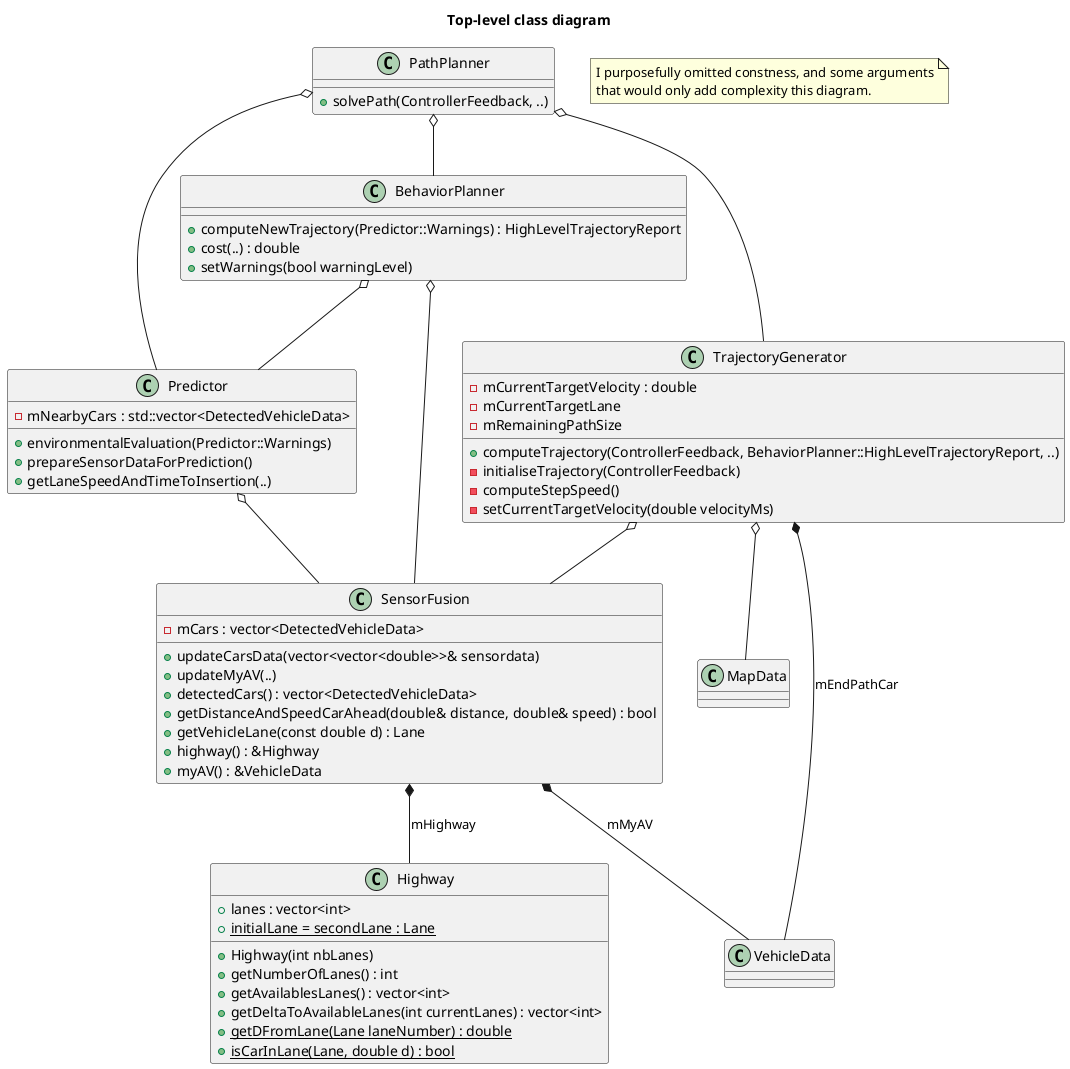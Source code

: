 @startuml
title Top-level class diagram

class PathPlanner {
    + solvePath(ControllerFeedback, ..)
}

class Predictor {
    + environmentalEvaluation(Predictor::Warnings)
    + prepareSensorDataForPrediction()
    + getLaneSpeedAndTimeToInsertion(..)
    - mNearbyCars : std::vector<DetectedVehicleData>
}

class BehaviorPlanner {
    + computeNewTrajectory(Predictor::Warnings) : HighLevelTrajectoryReport
    + cost(..) : double
    + setWarnings(bool warningLevel)
}

class TrajectoryGenerator {
    + computeTrajectory(ControllerFeedback, BehaviorPlanner::HighLevelTrajectoryReport, ..)
    - initialiseTrajectory(ControllerFeedback)
    - computeStepSpeed()
    - setCurrentTargetVelocity(double velocityMs)
    - mCurrentTargetVelocity : double
    - mCurrentTargetLane
    - mRemainingPathSize
}

class SensorFusion {
    + updateCarsData(vector<vector<double>>& sensordata)
    + updateMyAV(..)
    + detectedCars() : vector<DetectedVehicleData>
    + getDistanceAndSpeedCarAhead(double& distance, double& speed) : bool
    + getVehicleLane(const double d) : Lane
    + highway() : &Highway
    + myAV() : &VehicleData
    - mCars : vector<DetectedVehicleData>
}

class VehicleData {

}

class Highway {
    + Highway(int nbLanes)
    + getNumberOfLanes() : int
    + getAvailablesLanes() : vector<int>
    + getDeltaToAvailableLanes(int currentLanes) : vector<int>
    + {static} getDFromLane(Lane laneNumber) : double
    + {static} isCarInLane(Lane, double d) : bool
    + lanes : vector<int>
    + {static} initialLane = secondLane : Lane
}

Predictor o-- SensorFusion

PathPlanner o-- BehaviorPlanner
PathPlanner o-- Predictor
PathPlanner o-- TrajectoryGenerator

BehaviorPlanner o-- Predictor
BehaviorPlanner o-- SensorFusion

TrajectoryGenerator o-- SensorFusion
TrajectoryGenerator o-- MapData
TrajectoryGenerator *-- VehicleData : mEndPathCar

SensorFusion *-- VehicleData : mMyAV
SensorFusion *-- Highway : mHighway

note "I purposefully omitted constness, and some arguments\nthat would only add complexity this diagram." as N1

@enduml
